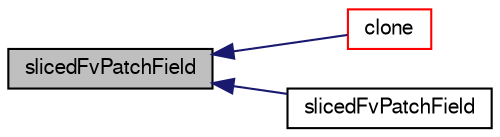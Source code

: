 digraph "slicedFvPatchField"
{
  bgcolor="transparent";
  edge [fontname="FreeSans",fontsize="10",labelfontname="FreeSans",labelfontsize="10"];
  node [fontname="FreeSans",fontsize="10",shape=record];
  rankdir="LR";
  Node2 [label="slicedFvPatchField",height=0.2,width=0.4,color="black", fillcolor="grey75", style="filled", fontcolor="black"];
  Node2 -> Node3 [dir="back",color="midnightblue",fontsize="10",style="solid",fontname="FreeSans"];
  Node3 [label="clone",height=0.2,width=0.4,color="red",URL="$a21994.html#a7c1cd6bc165a268f84209b93b87b265d",tooltip="Construct and return a clone. "];
  Node2 -> Node5 [dir="back",color="midnightblue",fontsize="10",style="solid",fontname="FreeSans"];
  Node5 [label="slicedFvPatchField",height=0.2,width=0.4,color="black",URL="$a21994.html#aa035e8751aafc2e43f8e23e043ea6f5b",tooltip="Construct from patch and internal field. Assign value later. "];
}
